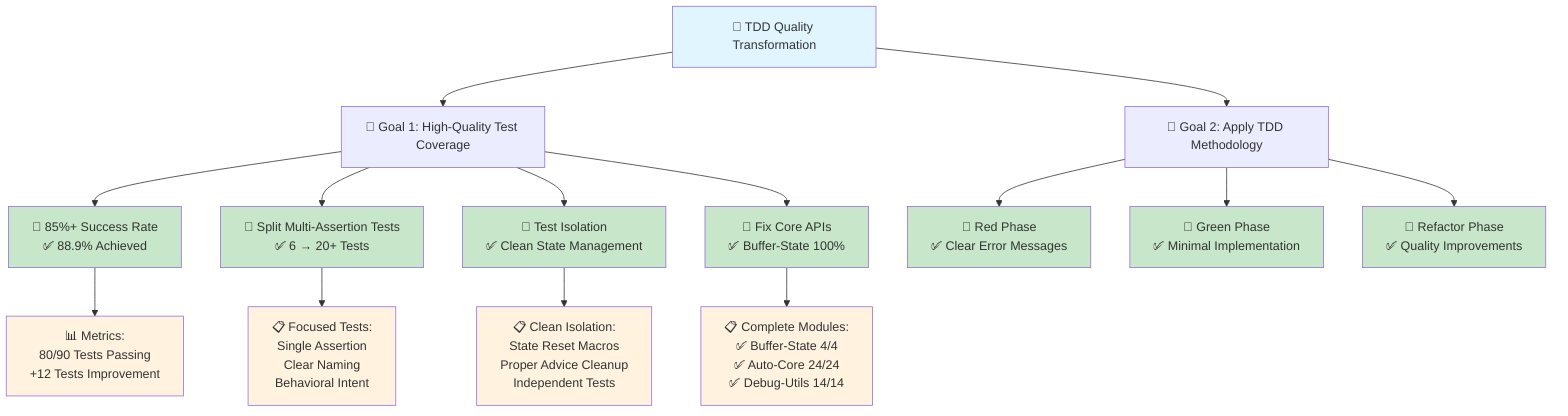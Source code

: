 graph TD
    A[🚀 TDD Quality Transformation] --> B[🎯 Goal 1: High-Quality Test Coverage]
    A --> C[🎯 Goal 2: Apply TDD Methodology]
    
    B --> D[🏁 85%+ Success Rate<br/>✅ 88.9% Achieved]
    B --> E[🏁 Split Multi-Assertion Tests<br/>✅ 6 → 20+ Tests]
    B --> F[🏁 Test Isolation<br/>✅ Clean State Management]
    B --> G[🏁 Fix Core APIs<br/>✅ Buffer-State 100%]
    
    C --> H[🏁 Red Phase<br/>✅ Clear Error Messages]
    C --> I[🏁 Green Phase<br/>✅ Minimal Implementation]
    C --> J[🏁 Refactor Phase<br/>✅ Quality Improvements]
    
    D --> K[📊 Metrics:<br/>80/90 Tests Passing<br/>+12 Tests Improvement]
    
    E --> L[📋 Focused Tests:<br/>Single Assertion<br/>Clear Naming<br/>Behavioral Intent]
    
    F --> M[📋 Clean Isolation:<br/>State Reset Macros<br/>Proper Advice Cleanup<br/>Independent Tests]
    
    G --> N[📋 Complete Modules:<br/>✅ Buffer-State 4/4<br/>✅ Auto-Core 24/24<br/>✅ Debug-Utils 14/14]
    
    style A fill:#e1f5fe
    style D fill:#c8e6c9
    style E fill:#c8e6c9
    style F fill:#c8e6c9
    style G fill:#c8e6c9
    style H fill:#c8e6c9
    style I fill:#c8e6c9
    style J fill:#c8e6c9
    style K fill:#fff3e0
    style L fill:#fff3e0
    style M fill:#fff3e0
    style N fill:#fff3e0